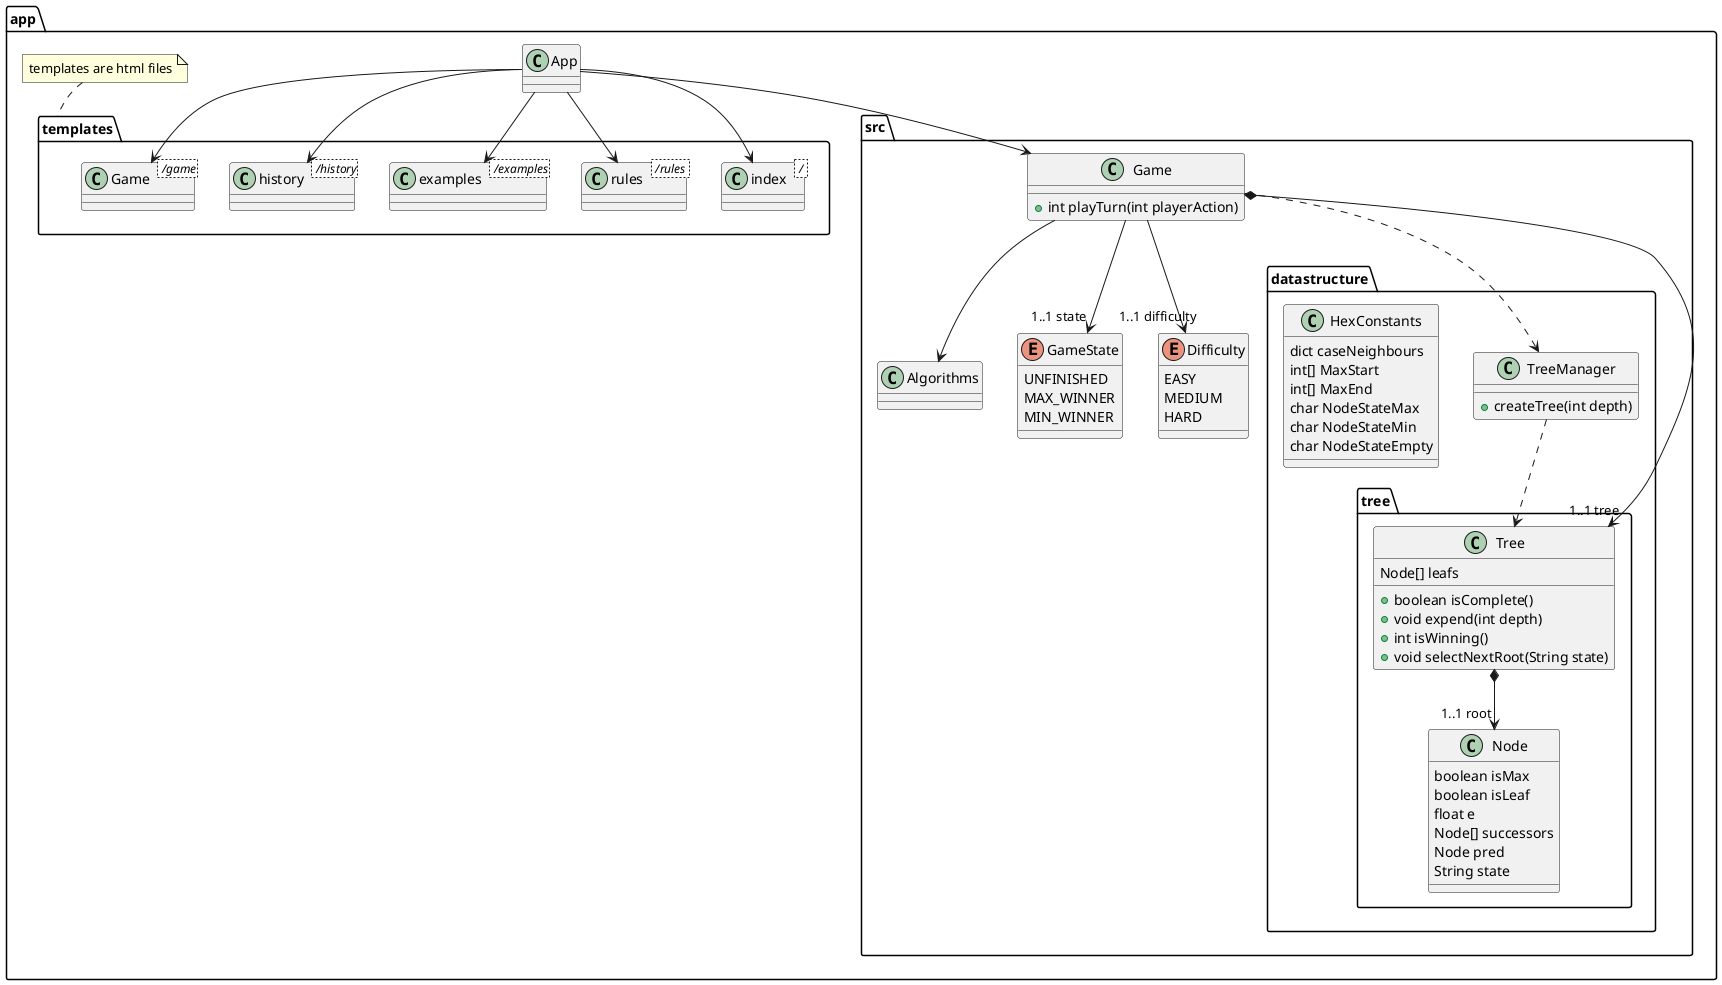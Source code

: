 @startuml
'https://plantuml.com/class-diagram

package app {

    class App

    package templates {

        class index< <U+002F> >

        class rules < <U+002F>rules >

        class examples < <U+002F>examples>

        class history < <U+002F>history>

        class Game < <U+002F>game>

        App --> index
        App --> rules
        App --> examples
        App --> history
        App --> Game
    }

    note top of templates: templates are html files

    package src {

        class Game {
            + int playTurn(int playerAction)
        }

        class Algorithms {
        }

        package datastructure {

            package tree {

                class Tree {
                    Node[] leafs
                    + boolean isComplete()
                    + void expend(int depth)
                    + int isWinning()
                    + void selectNextRoot(String state)
                }

                class Node {
                    boolean isMax
                    boolean isLeaf
                    float e
                    Node[] successors
                    Node pred
                    String state
                }

                Tree *--> "1..1 root" Node
            }

            class TreeManager {
                + createTree(int depth)
            }

            class HexConstants {
                dict caseNeighbours
                int[] MaxStart
                int[] MaxEnd
                char NodeStateMax
                char NodeStateMin
                char NodeStateEmpty
            }

            TreeManager ..> Tree

        }

        Game ..> TreeManager
        Game --> Algorithms
        Game --> "1..1 state" GameState
        Game *--> "1..1 tree" Tree
        Game --> "1..1 difficulty" Difficulty

        enum GameState {
            UNFINISHED
            MAX_WINNER
            MIN_WINNER
        }

        enum Difficulty {
            EASY
            MEDIUM
            HARD
        }

    }

    App --> src.Game

}

@enduml